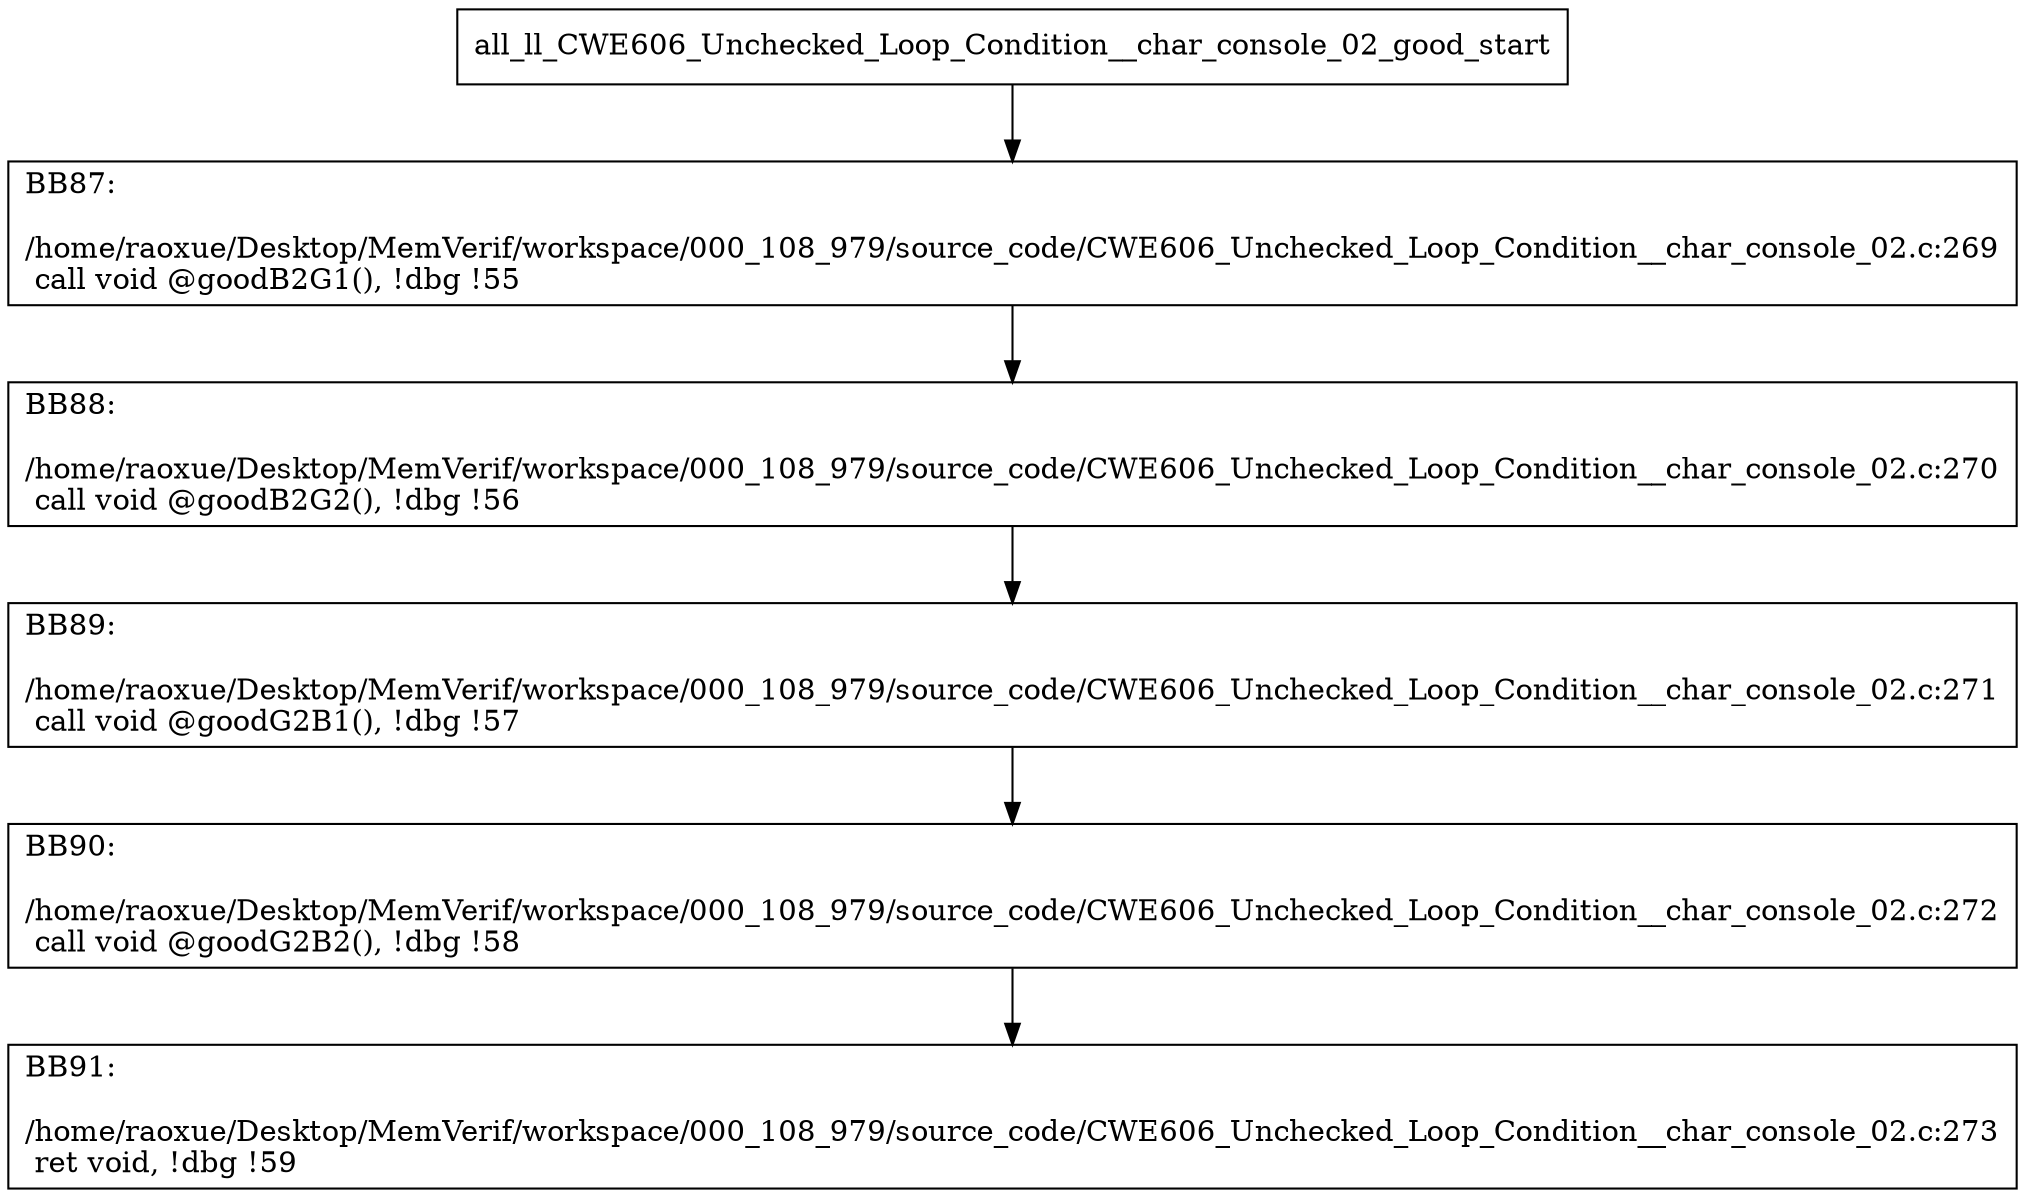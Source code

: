 digraph "CFG for'all_ll_CWE606_Unchecked_Loop_Condition__char_console_02_good' function" {
	BBall_ll_CWE606_Unchecked_Loop_Condition__char_console_02_good_start[shape=record,label="{all_ll_CWE606_Unchecked_Loop_Condition__char_console_02_good_start}"];
	BBall_ll_CWE606_Unchecked_Loop_Condition__char_console_02_good_start-> all_ll_CWE606_Unchecked_Loop_Condition__char_console_02_goodBB87;
	all_ll_CWE606_Unchecked_Loop_Condition__char_console_02_goodBB87 [shape=record, label="{BB87:\l\l/home/raoxue/Desktop/MemVerif/workspace/000_108_979/source_code/CWE606_Unchecked_Loop_Condition__char_console_02.c:269\l
  call void @goodB2G1(), !dbg !55\l
}"];
	all_ll_CWE606_Unchecked_Loop_Condition__char_console_02_goodBB87-> all_ll_CWE606_Unchecked_Loop_Condition__char_console_02_goodBB88;
	all_ll_CWE606_Unchecked_Loop_Condition__char_console_02_goodBB88 [shape=record, label="{BB88:\l\l/home/raoxue/Desktop/MemVerif/workspace/000_108_979/source_code/CWE606_Unchecked_Loop_Condition__char_console_02.c:270\l
  call void @goodB2G2(), !dbg !56\l
}"];
	all_ll_CWE606_Unchecked_Loop_Condition__char_console_02_goodBB88-> all_ll_CWE606_Unchecked_Loop_Condition__char_console_02_goodBB89;
	all_ll_CWE606_Unchecked_Loop_Condition__char_console_02_goodBB89 [shape=record, label="{BB89:\l\l/home/raoxue/Desktop/MemVerif/workspace/000_108_979/source_code/CWE606_Unchecked_Loop_Condition__char_console_02.c:271\l
  call void @goodG2B1(), !dbg !57\l
}"];
	all_ll_CWE606_Unchecked_Loop_Condition__char_console_02_goodBB89-> all_ll_CWE606_Unchecked_Loop_Condition__char_console_02_goodBB90;
	all_ll_CWE606_Unchecked_Loop_Condition__char_console_02_goodBB90 [shape=record, label="{BB90:\l\l/home/raoxue/Desktop/MemVerif/workspace/000_108_979/source_code/CWE606_Unchecked_Loop_Condition__char_console_02.c:272\l
  call void @goodG2B2(), !dbg !58\l
}"];
	all_ll_CWE606_Unchecked_Loop_Condition__char_console_02_goodBB90-> all_ll_CWE606_Unchecked_Loop_Condition__char_console_02_goodBB91;
	all_ll_CWE606_Unchecked_Loop_Condition__char_console_02_goodBB91 [shape=record, label="{BB91:\l\l/home/raoxue/Desktop/MemVerif/workspace/000_108_979/source_code/CWE606_Unchecked_Loop_Condition__char_console_02.c:273\l
  ret void, !dbg !59\l
}"];
}
